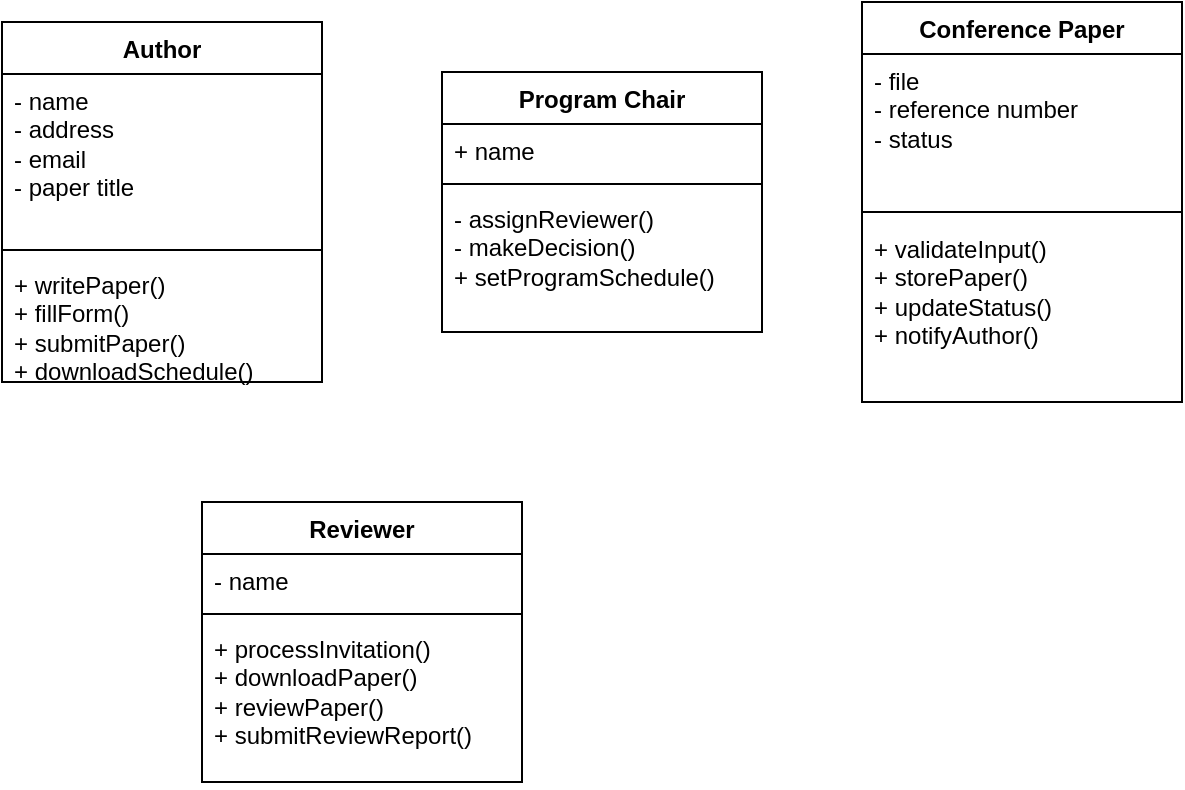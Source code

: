 <mxfile version="24.8.2">
  <diagram name="Page-1" id="eSx-QkeiwQRwHNvZ2RWU">
    <mxGraphModel dx="1050" dy="522" grid="1" gridSize="10" guides="1" tooltips="1" connect="1" arrows="1" fold="1" page="1" pageScale="1" pageWidth="850" pageHeight="1100" math="0" shadow="0">
      <root>
        <mxCell id="0" />
        <mxCell id="1" parent="0" />
        <mxCell id="tui6F7jNBKR_N0LMmF0U-1" value="Author" style="swimlane;fontStyle=1;align=center;verticalAlign=top;childLayout=stackLayout;horizontal=1;startSize=26;horizontalStack=0;resizeParent=1;resizeParentMax=0;resizeLast=0;collapsible=1;marginBottom=0;whiteSpace=wrap;html=1;" vertex="1" parent="1">
          <mxGeometry x="80" y="80" width="160" height="180" as="geometry" />
        </mxCell>
        <mxCell id="tui6F7jNBKR_N0LMmF0U-2" value="&lt;div&gt;- name&lt;/div&gt;- address&lt;div&gt;- email&lt;/div&gt;&lt;div&gt;- paper title&lt;/div&gt;" style="text;strokeColor=none;fillColor=none;align=left;verticalAlign=top;spacingLeft=4;spacingRight=4;overflow=hidden;rotatable=0;points=[[0,0.5],[1,0.5]];portConstraint=eastwest;whiteSpace=wrap;html=1;" vertex="1" parent="tui6F7jNBKR_N0LMmF0U-1">
          <mxGeometry y="26" width="160" height="84" as="geometry" />
        </mxCell>
        <mxCell id="tui6F7jNBKR_N0LMmF0U-3" value="" style="line;strokeWidth=1;fillColor=none;align=left;verticalAlign=middle;spacingTop=-1;spacingLeft=3;spacingRight=3;rotatable=0;labelPosition=right;points=[];portConstraint=eastwest;strokeColor=inherit;" vertex="1" parent="tui6F7jNBKR_N0LMmF0U-1">
          <mxGeometry y="110" width="160" height="8" as="geometry" />
        </mxCell>
        <mxCell id="tui6F7jNBKR_N0LMmF0U-4" value="+ writePaper()&lt;div&gt;+ fillForm()&lt;/div&gt;&lt;div&gt;+ submitPaper()&lt;/div&gt;&lt;div&gt;+ downloadSchedule()&lt;/div&gt;" style="text;strokeColor=none;fillColor=none;align=left;verticalAlign=top;spacingLeft=4;spacingRight=4;overflow=hidden;rotatable=0;points=[[0,0.5],[1,0.5]];portConstraint=eastwest;whiteSpace=wrap;html=1;" vertex="1" parent="tui6F7jNBKR_N0LMmF0U-1">
          <mxGeometry y="118" width="160" height="62" as="geometry" />
        </mxCell>
        <mxCell id="tui6F7jNBKR_N0LMmF0U-5" value="Conference Paper" style="swimlane;fontStyle=1;align=center;verticalAlign=top;childLayout=stackLayout;horizontal=1;startSize=26;horizontalStack=0;resizeParent=1;resizeParentMax=0;resizeLast=0;collapsible=1;marginBottom=0;whiteSpace=wrap;html=1;" vertex="1" parent="1">
          <mxGeometry x="510" y="70" width="160" height="200" as="geometry" />
        </mxCell>
        <mxCell id="tui6F7jNBKR_N0LMmF0U-6" value="- file&lt;div&gt;- reference number&lt;br&gt;&lt;div&gt;- status&lt;/div&gt;&lt;/div&gt;" style="text;strokeColor=none;fillColor=none;align=left;verticalAlign=top;spacingLeft=4;spacingRight=4;overflow=hidden;rotatable=0;points=[[0,0.5],[1,0.5]];portConstraint=eastwest;whiteSpace=wrap;html=1;" vertex="1" parent="tui6F7jNBKR_N0LMmF0U-5">
          <mxGeometry y="26" width="160" height="74" as="geometry" />
        </mxCell>
        <mxCell id="tui6F7jNBKR_N0LMmF0U-7" value="" style="line;strokeWidth=1;fillColor=none;align=left;verticalAlign=middle;spacingTop=-1;spacingLeft=3;spacingRight=3;rotatable=0;labelPosition=right;points=[];portConstraint=eastwest;strokeColor=inherit;" vertex="1" parent="tui6F7jNBKR_N0LMmF0U-5">
          <mxGeometry y="100" width="160" height="10" as="geometry" />
        </mxCell>
        <mxCell id="tui6F7jNBKR_N0LMmF0U-8" value="+ validateInput()&lt;div&gt;+ storePaper()&lt;/div&gt;&lt;div&gt;+ updateStatus()&lt;/div&gt;&lt;div&gt;+ notifyAuthor()&lt;/div&gt;" style="text;strokeColor=none;fillColor=none;align=left;verticalAlign=top;spacingLeft=4;spacingRight=4;overflow=hidden;rotatable=0;points=[[0,0.5],[1,0.5]];portConstraint=eastwest;whiteSpace=wrap;html=1;" vertex="1" parent="tui6F7jNBKR_N0LMmF0U-5">
          <mxGeometry y="110" width="160" height="90" as="geometry" />
        </mxCell>
        <mxCell id="tui6F7jNBKR_N0LMmF0U-9" value="Program Chair" style="swimlane;fontStyle=1;align=center;verticalAlign=top;childLayout=stackLayout;horizontal=1;startSize=26;horizontalStack=0;resizeParent=1;resizeParentMax=0;resizeLast=0;collapsible=1;marginBottom=0;whiteSpace=wrap;html=1;" vertex="1" parent="1">
          <mxGeometry x="300" y="105" width="160" height="130" as="geometry" />
        </mxCell>
        <mxCell id="tui6F7jNBKR_N0LMmF0U-10" value="+ name" style="text;strokeColor=none;fillColor=none;align=left;verticalAlign=top;spacingLeft=4;spacingRight=4;overflow=hidden;rotatable=0;points=[[0,0.5],[1,0.5]];portConstraint=eastwest;whiteSpace=wrap;html=1;" vertex="1" parent="tui6F7jNBKR_N0LMmF0U-9">
          <mxGeometry y="26" width="160" height="26" as="geometry" />
        </mxCell>
        <mxCell id="tui6F7jNBKR_N0LMmF0U-11" value="" style="line;strokeWidth=1;fillColor=none;align=left;verticalAlign=middle;spacingTop=-1;spacingLeft=3;spacingRight=3;rotatable=0;labelPosition=right;points=[];portConstraint=eastwest;strokeColor=inherit;" vertex="1" parent="tui6F7jNBKR_N0LMmF0U-9">
          <mxGeometry y="52" width="160" height="8" as="geometry" />
        </mxCell>
        <mxCell id="tui6F7jNBKR_N0LMmF0U-12" value="- assignReviewer()&lt;div&gt;- makeDecision()&lt;/div&gt;&lt;div&gt;+ setProgramSchedule()&lt;/div&gt;" style="text;strokeColor=none;fillColor=none;align=left;verticalAlign=top;spacingLeft=4;spacingRight=4;overflow=hidden;rotatable=0;points=[[0,0.5],[1,0.5]];portConstraint=eastwest;whiteSpace=wrap;html=1;" vertex="1" parent="tui6F7jNBKR_N0LMmF0U-9">
          <mxGeometry y="60" width="160" height="70" as="geometry" />
        </mxCell>
        <mxCell id="tui6F7jNBKR_N0LMmF0U-13" value="Reviewer" style="swimlane;fontStyle=1;align=center;verticalAlign=top;childLayout=stackLayout;horizontal=1;startSize=26;horizontalStack=0;resizeParent=1;resizeParentMax=0;resizeLast=0;collapsible=1;marginBottom=0;whiteSpace=wrap;html=1;" vertex="1" parent="1">
          <mxGeometry x="180" y="320" width="160" height="140" as="geometry" />
        </mxCell>
        <mxCell id="tui6F7jNBKR_N0LMmF0U-14" value="- name" style="text;strokeColor=none;fillColor=none;align=left;verticalAlign=top;spacingLeft=4;spacingRight=4;overflow=hidden;rotatable=0;points=[[0,0.5],[1,0.5]];portConstraint=eastwest;whiteSpace=wrap;html=1;" vertex="1" parent="tui6F7jNBKR_N0LMmF0U-13">
          <mxGeometry y="26" width="160" height="26" as="geometry" />
        </mxCell>
        <mxCell id="tui6F7jNBKR_N0LMmF0U-15" value="" style="line;strokeWidth=1;fillColor=none;align=left;verticalAlign=middle;spacingTop=-1;spacingLeft=3;spacingRight=3;rotatable=0;labelPosition=right;points=[];portConstraint=eastwest;strokeColor=inherit;" vertex="1" parent="tui6F7jNBKR_N0LMmF0U-13">
          <mxGeometry y="52" width="160" height="8" as="geometry" />
        </mxCell>
        <mxCell id="tui6F7jNBKR_N0LMmF0U-16" value="+ processInvitation()&lt;div&gt;+ downloadPaper()&lt;/div&gt;&lt;div&gt;+ reviewPaper()&lt;/div&gt;&lt;div&gt;+ submitReviewReport()&lt;/div&gt;" style="text;strokeColor=none;fillColor=none;align=left;verticalAlign=top;spacingLeft=4;spacingRight=4;overflow=hidden;rotatable=0;points=[[0,0.5],[1,0.5]];portConstraint=eastwest;whiteSpace=wrap;html=1;" vertex="1" parent="tui6F7jNBKR_N0LMmF0U-13">
          <mxGeometry y="60" width="160" height="80" as="geometry" />
        </mxCell>
      </root>
    </mxGraphModel>
  </diagram>
</mxfile>
